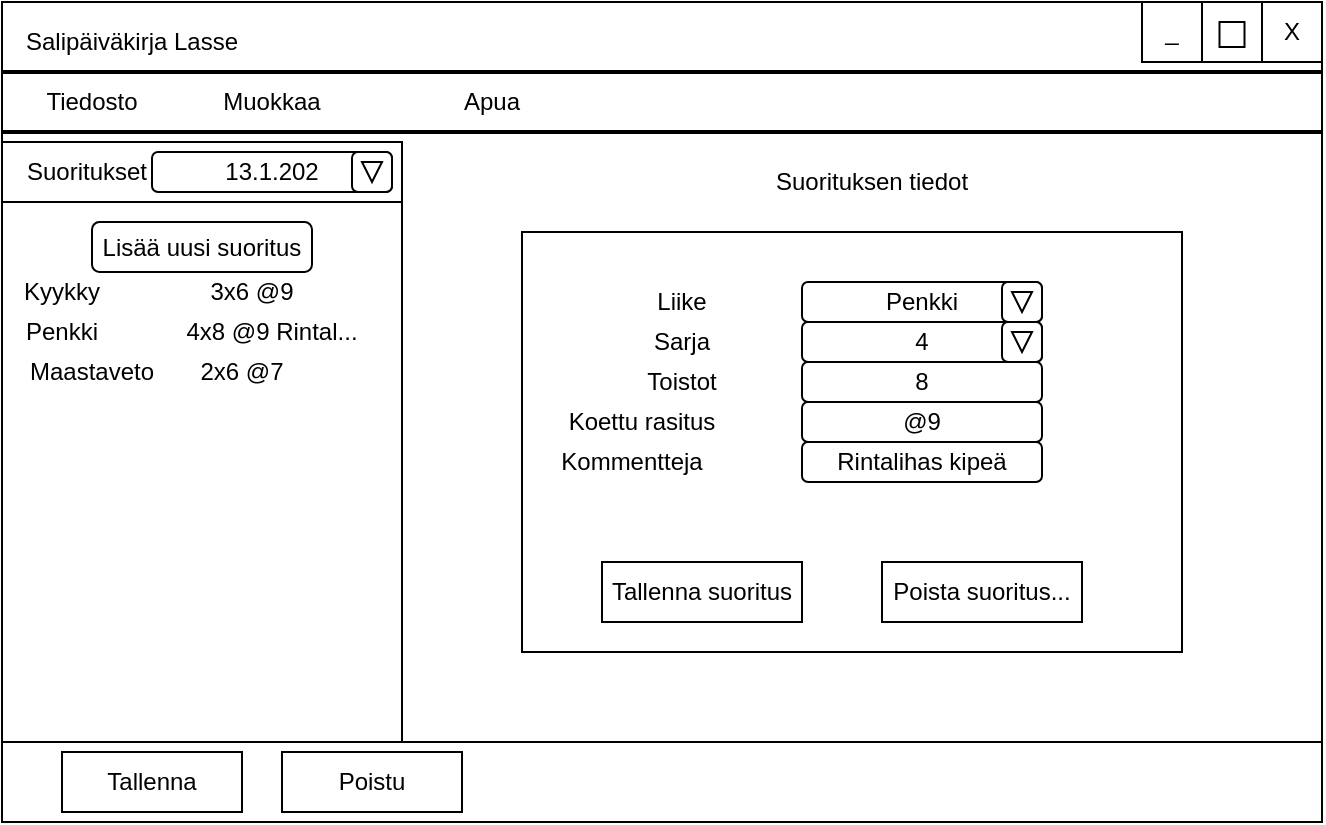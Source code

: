 <mxfile version="14.1.8" type="device"><diagram id="Pyj7mjHDO6vf3rIFBODI" name="Page-1"><mxGraphModel dx="1024" dy="592" grid="1" gridSize="10" guides="1" tooltips="1" connect="1" arrows="1" fold="1" page="1" pageScale="1" pageWidth="850" pageHeight="1100" math="0" shadow="0"><root><mxCell id="0"/><mxCell id="1" parent="0"/><mxCell id="4zN_rTpdoioOLtASMU_B-1" value="" style="rounded=0;whiteSpace=wrap;html=1;" parent="1" vertex="1"><mxGeometry x="80" y="80" width="660" height="370" as="geometry"/></mxCell><mxCell id="4zN_rTpdoioOLtASMU_B-3" value="" style="line;strokeWidth=2;html=1;" parent="1" vertex="1"><mxGeometry x="80" y="110" width="660" height="10" as="geometry"/></mxCell><mxCell id="4zN_rTpdoioOLtASMU_B-4" value="X" style="rounded=0;whiteSpace=wrap;html=1;" parent="1" vertex="1"><mxGeometry x="710" y="80" width="30" height="30" as="geometry"/></mxCell><mxCell id="4zN_rTpdoioOLtASMU_B-5" value="Salipäiväkirja Lasse" style="text;html=1;strokeColor=none;fillColor=none;align=center;verticalAlign=middle;whiteSpace=wrap;rounded=0;" parent="1" vertex="1"><mxGeometry x="90" y="90" width="110" height="20" as="geometry"/></mxCell><mxCell id="4zN_rTpdoioOLtASMU_B-7" value="" style="line;strokeWidth=2;html=1;" parent="1" vertex="1"><mxGeometry x="80" y="140" width="660" height="10" as="geometry"/></mxCell><mxCell id="4zN_rTpdoioOLtASMU_B-8" value="Apua" style="text;html=1;strokeColor=none;fillColor=none;align=center;verticalAlign=middle;whiteSpace=wrap;rounded=0;" parent="1" vertex="1"><mxGeometry x="280" y="120" width="90" height="20" as="geometry"/></mxCell><mxCell id="4zN_rTpdoioOLtASMU_B-9" value="Muokkaa" style="text;html=1;strokeColor=none;fillColor=none;align=center;verticalAlign=middle;whiteSpace=wrap;rounded=0;" parent="1" vertex="1"><mxGeometry x="170" y="120" width="90" height="20" as="geometry"/></mxCell><mxCell id="4zN_rTpdoioOLtASMU_B-10" value="Tiedosto" style="text;html=1;strokeColor=none;fillColor=none;align=center;verticalAlign=middle;whiteSpace=wrap;rounded=0;" parent="1" vertex="1"><mxGeometry x="80" y="120" width="90" height="20" as="geometry"/></mxCell><mxCell id="4zN_rTpdoioOLtASMU_B-12" value="" style="rounded=0;whiteSpace=wrap;html=1;" parent="1" vertex="1"><mxGeometry x="80" y="150" width="200" height="300" as="geometry"/></mxCell><mxCell id="4zN_rTpdoioOLtASMU_B-14" value="" style="rounded=0;whiteSpace=wrap;html=1;" parent="1" vertex="1"><mxGeometry x="80" y="150" width="200" height="30" as="geometry"/></mxCell><mxCell id="4zN_rTpdoioOLtASMU_B-15" value="Kyykky" style="text;html=1;strokeColor=none;fillColor=none;align=center;verticalAlign=middle;whiteSpace=wrap;rounded=0;" parent="1" vertex="1"><mxGeometry x="90" y="215" width="40" height="20" as="geometry"/></mxCell><mxCell id="4zN_rTpdoioOLtASMU_B-16" value="Penkki" style="text;html=1;strokeColor=none;fillColor=none;align=center;verticalAlign=middle;whiteSpace=wrap;rounded=0;" parent="1" vertex="1"><mxGeometry x="90" y="235" width="40" height="20" as="geometry"/></mxCell><mxCell id="4zN_rTpdoioOLtASMU_B-17" value="Maastaveto" style="text;html=1;strokeColor=none;fillColor=none;align=center;verticalAlign=middle;whiteSpace=wrap;rounded=0;" parent="1" vertex="1"><mxGeometry x="90" y="255" width="70" height="20" as="geometry"/></mxCell><mxCell id="4zN_rTpdoioOLtASMU_B-18" value="Lisää uusi suoritus" style="rounded=1;whiteSpace=wrap;html=1;" parent="1" vertex="1"><mxGeometry x="125" y="190" width="110" height="25" as="geometry"/></mxCell><mxCell id="4zN_rTpdoioOLtASMU_B-20" value="" style="rounded=0;whiteSpace=wrap;html=1;" parent="1" vertex="1"><mxGeometry x="80" y="450" width="660" height="40" as="geometry"/></mxCell><mxCell id="4zN_rTpdoioOLtASMU_B-22" value="Tallenna" style="rounded=0;whiteSpace=wrap;html=1;" parent="1" vertex="1"><mxGeometry x="110" y="455" width="90" height="30" as="geometry"/></mxCell><mxCell id="4zN_rTpdoioOLtASMU_B-23" value="" style="rounded=0;whiteSpace=wrap;html=1;" parent="1" vertex="1"><mxGeometry x="340" y="195" width="330" height="210" as="geometry"/></mxCell><mxCell id="4zN_rTpdoioOLtASMU_B-24" value="Suorituksen tiedot" style="text;html=1;strokeColor=none;fillColor=none;align=center;verticalAlign=middle;whiteSpace=wrap;rounded=0;" parent="1" vertex="1"><mxGeometry x="460" y="160" width="110" height="20" as="geometry"/></mxCell><mxCell id="4zN_rTpdoioOLtASMU_B-25" value="Liike" style="text;html=1;strokeColor=none;fillColor=none;align=center;verticalAlign=middle;whiteSpace=wrap;rounded=0;" parent="1" vertex="1"><mxGeometry x="400" y="220" width="40" height="20" as="geometry"/></mxCell><mxCell id="4zN_rTpdoioOLtASMU_B-26" value="Sarja" style="text;html=1;strokeColor=none;fillColor=none;align=center;verticalAlign=middle;whiteSpace=wrap;rounded=0;" parent="1" vertex="1"><mxGeometry x="400" y="240" width="40" height="20" as="geometry"/></mxCell><mxCell id="4zN_rTpdoioOLtASMU_B-27" value="Toistot" style="text;html=1;strokeColor=none;fillColor=none;align=center;verticalAlign=middle;whiteSpace=wrap;rounded=0;" parent="1" vertex="1"><mxGeometry x="400" y="260" width="40" height="20" as="geometry"/></mxCell><mxCell id="4zN_rTpdoioOLtASMU_B-28" value="Koettu rasitus" style="text;html=1;strokeColor=none;fillColor=none;align=center;verticalAlign=middle;whiteSpace=wrap;rounded=0;" parent="1" vertex="1"><mxGeometry x="360" y="280" width="80" height="20" as="geometry"/></mxCell><mxCell id="4zN_rTpdoioOLtASMU_B-29" value="Kommentteja" style="text;html=1;strokeColor=none;fillColor=none;align=center;verticalAlign=middle;whiteSpace=wrap;rounded=0;" parent="1" vertex="1"><mxGeometry x="350" y="300" width="90" height="20" as="geometry"/></mxCell><mxCell id="4zN_rTpdoioOLtASMU_B-30" value="Penkki" style="rounded=1;whiteSpace=wrap;html=1;" parent="1" vertex="1"><mxGeometry x="480" y="220" width="120" height="20" as="geometry"/></mxCell><mxCell id="4zN_rTpdoioOLtASMU_B-31" value="4" style="rounded=1;whiteSpace=wrap;html=1;" parent="1" vertex="1"><mxGeometry x="480" y="240" width="120" height="20" as="geometry"/></mxCell><mxCell id="4zN_rTpdoioOLtASMU_B-32" value="8" style="rounded=1;whiteSpace=wrap;html=1;" parent="1" vertex="1"><mxGeometry x="480" y="260" width="120" height="20" as="geometry"/></mxCell><mxCell id="4zN_rTpdoioOLtASMU_B-33" value="@9" style="rounded=1;whiteSpace=wrap;html=1;" parent="1" vertex="1"><mxGeometry x="480" y="280" width="120" height="20" as="geometry"/></mxCell><mxCell id="4zN_rTpdoioOLtASMU_B-34" value="Rintalihas kipeä" style="rounded=1;whiteSpace=wrap;html=1;" parent="1" vertex="1"><mxGeometry x="480" y="300" width="120" height="20" as="geometry"/></mxCell><mxCell id="4zN_rTpdoioOLtASMU_B-21" value="Tallenna suoritus" style="rounded=0;whiteSpace=wrap;html=1;" parent="1" vertex="1"><mxGeometry x="380" y="360" width="100" height="30" as="geometry"/></mxCell><mxCell id="4zN_rTpdoioOLtASMU_B-35" value="3x6 @9" style="text;html=1;strokeColor=none;fillColor=none;align=center;verticalAlign=middle;whiteSpace=wrap;rounded=0;" parent="1" vertex="1"><mxGeometry x="175" y="215" width="60" height="20" as="geometry"/></mxCell><mxCell id="4zN_rTpdoioOLtASMU_B-36" value="4x8 @9 Rintal..." style="text;html=1;strokeColor=none;fillColor=none;align=center;verticalAlign=middle;whiteSpace=wrap;rounded=0;" parent="1" vertex="1"><mxGeometry x="170" y="235" width="90" height="20" as="geometry"/></mxCell><mxCell id="4zN_rTpdoioOLtASMU_B-37" value="2x6 @7" style="text;html=1;strokeColor=none;fillColor=none;align=center;verticalAlign=middle;whiteSpace=wrap;rounded=0;" parent="1" vertex="1"><mxGeometry x="170" y="255" width="60" height="20" as="geometry"/></mxCell><mxCell id="4zN_rTpdoioOLtASMU_B-38" value="" style="rounded=1;whiteSpace=wrap;html=1;" parent="1" vertex="1"><mxGeometry x="580" y="220" width="20" height="20" as="geometry"/></mxCell><mxCell id="4zN_rTpdoioOLtASMU_B-40" value="" style="triangle;whiteSpace=wrap;html=1;rotation=90;" parent="1" vertex="1"><mxGeometry x="585" y="225" width="10" height="10" as="geometry"/></mxCell><mxCell id="4zN_rTpdoioOLtASMU_B-41" value="Suoritukset" style="text;html=1;strokeColor=none;fillColor=none;align=center;verticalAlign=middle;whiteSpace=wrap;rounded=0;" parent="1" vertex="1"><mxGeometry x="85" y="155" width="75" height="20" as="geometry"/></mxCell><mxCell id="4zN_rTpdoioOLtASMU_B-42" value="13.1.202" style="rounded=1;whiteSpace=wrap;html=1;" parent="1" vertex="1"><mxGeometry x="155" y="155" width="120" height="20" as="geometry"/></mxCell><mxCell id="4zN_rTpdoioOLtASMU_B-45" value="" style="rounded=1;whiteSpace=wrap;html=1;" parent="1" vertex="1"><mxGeometry x="255" y="155" width="20" height="20" as="geometry"/></mxCell><mxCell id="4zN_rTpdoioOLtASMU_B-51" value="" style="triangle;whiteSpace=wrap;html=1;rotation=90;" parent="1" vertex="1"><mxGeometry x="260" y="160" width="10" height="10" as="geometry"/></mxCell><mxCell id="4zN_rTpdoioOLtASMU_B-52" value="Poistu" style="rounded=0;whiteSpace=wrap;html=1;" parent="1" vertex="1"><mxGeometry x="220" y="455" width="90" height="30" as="geometry"/></mxCell><mxCell id="4zN_rTpdoioOLtASMU_B-53" value="" style="rounded=0;whiteSpace=wrap;html=1;" parent="1" vertex="1"><mxGeometry x="680" y="80" width="30" height="30" as="geometry"/></mxCell><mxCell id="4zN_rTpdoioOLtASMU_B-54" value="_" style="rounded=0;whiteSpace=wrap;html=1;" parent="1" vertex="1"><mxGeometry x="650" y="80" width="30" height="30" as="geometry"/></mxCell><mxCell id="4zN_rTpdoioOLtASMU_B-56" value="" style="whiteSpace=wrap;html=1;aspect=fixed;" parent="1" vertex="1"><mxGeometry x="688.75" y="90" width="12.5" height="12.5" as="geometry"/></mxCell><mxCell id="v-i0TUnzTCLLhltGrOCt-2" value="" style="rounded=1;whiteSpace=wrap;html=1;" parent="1" vertex="1"><mxGeometry x="580" y="240" width="20" height="20" as="geometry"/></mxCell><mxCell id="v-i0TUnzTCLLhltGrOCt-3" value="" style="triangle;whiteSpace=wrap;html=1;rotation=90;" parent="1" vertex="1"><mxGeometry x="585" y="245" width="10" height="10" as="geometry"/></mxCell><mxCell id="j1ePuBQ96QE6TCxXAU-3-1" value="Poista suoritus..." style="rounded=0;whiteSpace=wrap;html=1;" vertex="1" parent="1"><mxGeometry x="520" y="360" width="100" height="30" as="geometry"/></mxCell></root></mxGraphModel></diagram></mxfile>
